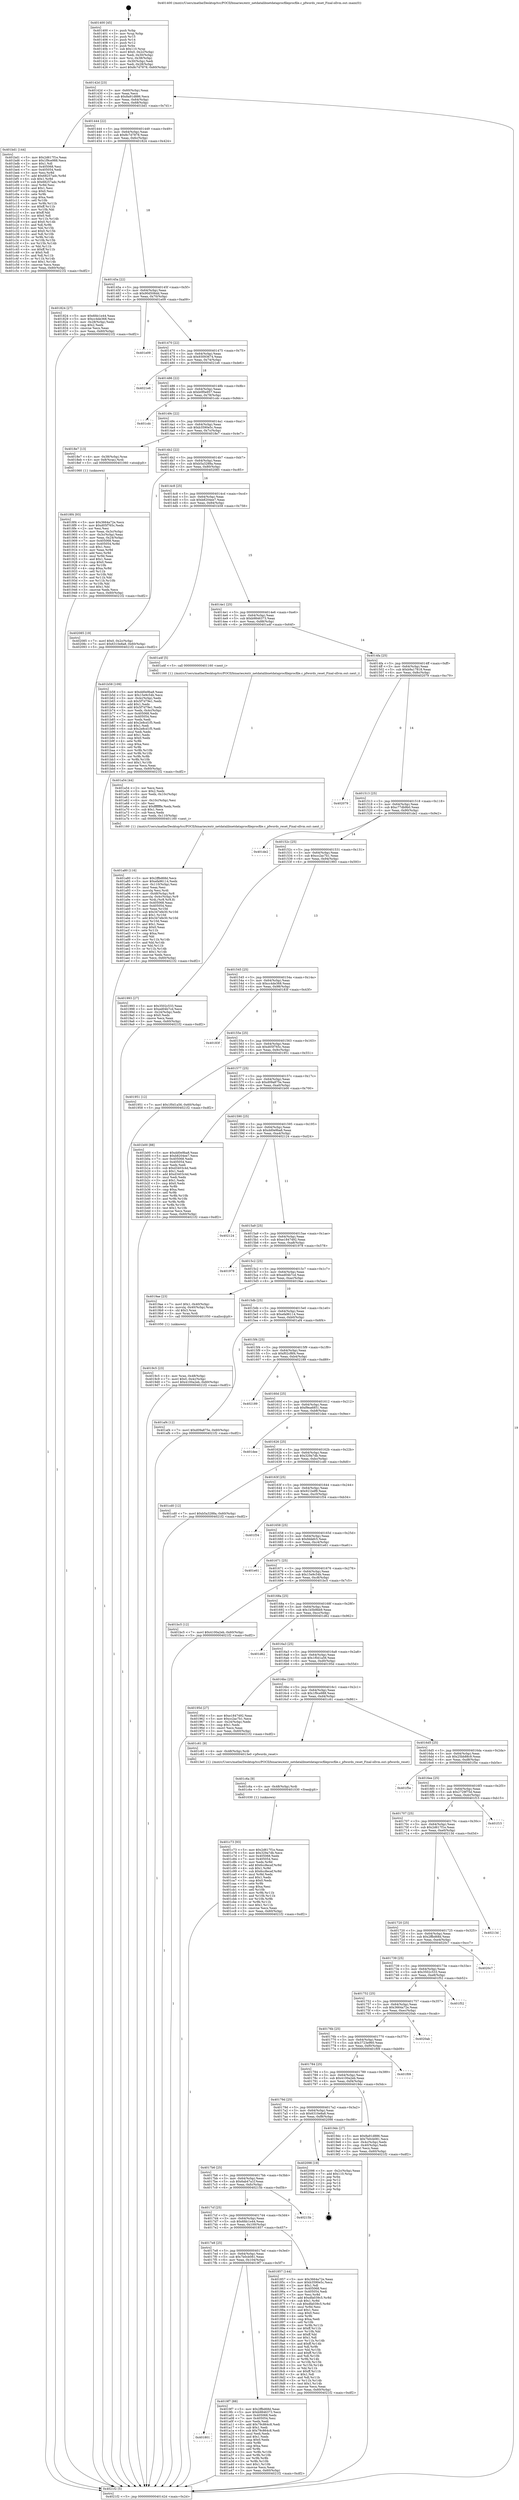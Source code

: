 digraph "0x401400" {
  label = "0x401400 (/mnt/c/Users/mathe/Desktop/tcc/POCII/binaries/extr_netdatalibnetdataprocfileprocfile.c_pfwords_reset_Final-ollvm.out::main(0))"
  labelloc = "t"
  node[shape=record]

  Entry [label="",width=0.3,height=0.3,shape=circle,fillcolor=black,style=filled]
  "0x40142d" [label="{
     0x40142d [23]\l
     | [instrs]\l
     &nbsp;&nbsp;0x40142d \<+3\>: mov -0x60(%rbp),%eax\l
     &nbsp;&nbsp;0x401430 \<+2\>: mov %eax,%ecx\l
     &nbsp;&nbsp;0x401432 \<+6\>: sub $0x8a91d886,%ecx\l
     &nbsp;&nbsp;0x401438 \<+3\>: mov %eax,-0x64(%rbp)\l
     &nbsp;&nbsp;0x40143b \<+3\>: mov %ecx,-0x68(%rbp)\l
     &nbsp;&nbsp;0x40143e \<+6\>: je 0000000000401bd1 \<main+0x7d1\>\l
  }"]
  "0x401bd1" [label="{
     0x401bd1 [144]\l
     | [instrs]\l
     &nbsp;&nbsp;0x401bd1 \<+5\>: mov $0x2d617f1e,%eax\l
     &nbsp;&nbsp;0x401bd6 \<+5\>: mov $0x1f9ce988,%ecx\l
     &nbsp;&nbsp;0x401bdb \<+2\>: mov $0x1,%dl\l
     &nbsp;&nbsp;0x401bdd \<+7\>: mov 0x405068,%esi\l
     &nbsp;&nbsp;0x401be4 \<+7\>: mov 0x405054,%edi\l
     &nbsp;&nbsp;0x401beb \<+3\>: mov %esi,%r8d\l
     &nbsp;&nbsp;0x401bee \<+7\>: add $0x68257adc,%r8d\l
     &nbsp;&nbsp;0x401bf5 \<+4\>: sub $0x1,%r8d\l
     &nbsp;&nbsp;0x401bf9 \<+7\>: sub $0x68257adc,%r8d\l
     &nbsp;&nbsp;0x401c00 \<+4\>: imul %r8d,%esi\l
     &nbsp;&nbsp;0x401c04 \<+3\>: and $0x1,%esi\l
     &nbsp;&nbsp;0x401c07 \<+3\>: cmp $0x0,%esi\l
     &nbsp;&nbsp;0x401c0a \<+4\>: sete %r9b\l
     &nbsp;&nbsp;0x401c0e \<+3\>: cmp $0xa,%edi\l
     &nbsp;&nbsp;0x401c11 \<+4\>: setl %r10b\l
     &nbsp;&nbsp;0x401c15 \<+3\>: mov %r9b,%r11b\l
     &nbsp;&nbsp;0x401c18 \<+4\>: xor $0xff,%r11b\l
     &nbsp;&nbsp;0x401c1c \<+3\>: mov %r10b,%bl\l
     &nbsp;&nbsp;0x401c1f \<+3\>: xor $0xff,%bl\l
     &nbsp;&nbsp;0x401c22 \<+3\>: xor $0x0,%dl\l
     &nbsp;&nbsp;0x401c25 \<+3\>: mov %r11b,%r14b\l
     &nbsp;&nbsp;0x401c28 \<+4\>: and $0x0,%r14b\l
     &nbsp;&nbsp;0x401c2c \<+3\>: and %dl,%r9b\l
     &nbsp;&nbsp;0x401c2f \<+3\>: mov %bl,%r15b\l
     &nbsp;&nbsp;0x401c32 \<+4\>: and $0x0,%r15b\l
     &nbsp;&nbsp;0x401c36 \<+3\>: and %dl,%r10b\l
     &nbsp;&nbsp;0x401c39 \<+3\>: or %r9b,%r14b\l
     &nbsp;&nbsp;0x401c3c \<+3\>: or %r10b,%r15b\l
     &nbsp;&nbsp;0x401c3f \<+3\>: xor %r15b,%r14b\l
     &nbsp;&nbsp;0x401c42 \<+3\>: or %bl,%r11b\l
     &nbsp;&nbsp;0x401c45 \<+4\>: xor $0xff,%r11b\l
     &nbsp;&nbsp;0x401c49 \<+3\>: or $0x0,%dl\l
     &nbsp;&nbsp;0x401c4c \<+3\>: and %dl,%r11b\l
     &nbsp;&nbsp;0x401c4f \<+3\>: or %r11b,%r14b\l
     &nbsp;&nbsp;0x401c52 \<+4\>: test $0x1,%r14b\l
     &nbsp;&nbsp;0x401c56 \<+3\>: cmovne %ecx,%eax\l
     &nbsp;&nbsp;0x401c59 \<+3\>: mov %eax,-0x60(%rbp)\l
     &nbsp;&nbsp;0x401c5c \<+5\>: jmp 00000000004021f2 \<main+0xdf2\>\l
  }"]
  "0x401444" [label="{
     0x401444 [22]\l
     | [instrs]\l
     &nbsp;&nbsp;0x401444 \<+5\>: jmp 0000000000401449 \<main+0x49\>\l
     &nbsp;&nbsp;0x401449 \<+3\>: mov -0x64(%rbp),%eax\l
     &nbsp;&nbsp;0x40144c \<+5\>: sub $0x8c7d7878,%eax\l
     &nbsp;&nbsp;0x401451 \<+3\>: mov %eax,-0x6c(%rbp)\l
     &nbsp;&nbsp;0x401454 \<+6\>: je 0000000000401824 \<main+0x424\>\l
  }"]
  Exit [label="",width=0.3,height=0.3,shape=circle,fillcolor=black,style=filled,peripheries=2]
  "0x401824" [label="{
     0x401824 [27]\l
     | [instrs]\l
     &nbsp;&nbsp;0x401824 \<+5\>: mov $0x6fdc1e44,%eax\l
     &nbsp;&nbsp;0x401829 \<+5\>: mov $0xcc4de368,%ecx\l
     &nbsp;&nbsp;0x40182e \<+3\>: mov -0x28(%rbp),%edx\l
     &nbsp;&nbsp;0x401831 \<+3\>: cmp $0x2,%edx\l
     &nbsp;&nbsp;0x401834 \<+3\>: cmovne %ecx,%eax\l
     &nbsp;&nbsp;0x401837 \<+3\>: mov %eax,-0x60(%rbp)\l
     &nbsp;&nbsp;0x40183a \<+5\>: jmp 00000000004021f2 \<main+0xdf2\>\l
  }"]
  "0x40145a" [label="{
     0x40145a [22]\l
     | [instrs]\l
     &nbsp;&nbsp;0x40145a \<+5\>: jmp 000000000040145f \<main+0x5f\>\l
     &nbsp;&nbsp;0x40145f \<+3\>: mov -0x64(%rbp),%eax\l
     &nbsp;&nbsp;0x401462 \<+5\>: sub $0x90d506dd,%eax\l
     &nbsp;&nbsp;0x401467 \<+3\>: mov %eax,-0x70(%rbp)\l
     &nbsp;&nbsp;0x40146a \<+6\>: je 0000000000401e09 \<main+0xa09\>\l
  }"]
  "0x4021f2" [label="{
     0x4021f2 [5]\l
     | [instrs]\l
     &nbsp;&nbsp;0x4021f2 \<+5\>: jmp 000000000040142d \<main+0x2d\>\l
  }"]
  "0x401400" [label="{
     0x401400 [45]\l
     | [instrs]\l
     &nbsp;&nbsp;0x401400 \<+1\>: push %rbp\l
     &nbsp;&nbsp;0x401401 \<+3\>: mov %rsp,%rbp\l
     &nbsp;&nbsp;0x401404 \<+2\>: push %r15\l
     &nbsp;&nbsp;0x401406 \<+2\>: push %r14\l
     &nbsp;&nbsp;0x401408 \<+2\>: push %r12\l
     &nbsp;&nbsp;0x40140a \<+1\>: push %rbx\l
     &nbsp;&nbsp;0x40140b \<+7\>: sub $0x110,%rsp\l
     &nbsp;&nbsp;0x401412 \<+7\>: movl $0x0,-0x2c(%rbp)\l
     &nbsp;&nbsp;0x401419 \<+3\>: mov %edi,-0x30(%rbp)\l
     &nbsp;&nbsp;0x40141c \<+4\>: mov %rsi,-0x38(%rbp)\l
     &nbsp;&nbsp;0x401420 \<+3\>: mov -0x30(%rbp),%edi\l
     &nbsp;&nbsp;0x401423 \<+3\>: mov %edi,-0x28(%rbp)\l
     &nbsp;&nbsp;0x401426 \<+7\>: movl $0x8c7d7878,-0x60(%rbp)\l
  }"]
  "0x401c73" [label="{
     0x401c73 [93]\l
     | [instrs]\l
     &nbsp;&nbsp;0x401c73 \<+5\>: mov $0x2d617f1e,%eax\l
     &nbsp;&nbsp;0x401c78 \<+5\>: mov $0x329a7db,%ecx\l
     &nbsp;&nbsp;0x401c7d \<+7\>: mov 0x405068,%edx\l
     &nbsp;&nbsp;0x401c84 \<+7\>: mov 0x405054,%esi\l
     &nbsp;&nbsp;0x401c8b \<+3\>: mov %edx,%r8d\l
     &nbsp;&nbsp;0x401c8e \<+7\>: add $0x6cc8ecef,%r8d\l
     &nbsp;&nbsp;0x401c95 \<+4\>: sub $0x1,%r8d\l
     &nbsp;&nbsp;0x401c99 \<+7\>: sub $0x6cc8ecef,%r8d\l
     &nbsp;&nbsp;0x401ca0 \<+4\>: imul %r8d,%edx\l
     &nbsp;&nbsp;0x401ca4 \<+3\>: and $0x1,%edx\l
     &nbsp;&nbsp;0x401ca7 \<+3\>: cmp $0x0,%edx\l
     &nbsp;&nbsp;0x401caa \<+4\>: sete %r9b\l
     &nbsp;&nbsp;0x401cae \<+3\>: cmp $0xa,%esi\l
     &nbsp;&nbsp;0x401cb1 \<+4\>: setl %r10b\l
     &nbsp;&nbsp;0x401cb5 \<+3\>: mov %r9b,%r11b\l
     &nbsp;&nbsp;0x401cb8 \<+3\>: and %r10b,%r11b\l
     &nbsp;&nbsp;0x401cbb \<+3\>: xor %r10b,%r9b\l
     &nbsp;&nbsp;0x401cbe \<+3\>: or %r9b,%r11b\l
     &nbsp;&nbsp;0x401cc1 \<+4\>: test $0x1,%r11b\l
     &nbsp;&nbsp;0x401cc5 \<+3\>: cmovne %ecx,%eax\l
     &nbsp;&nbsp;0x401cc8 \<+3\>: mov %eax,-0x60(%rbp)\l
     &nbsp;&nbsp;0x401ccb \<+5\>: jmp 00000000004021f2 \<main+0xdf2\>\l
  }"]
  "0x401e09" [label="{
     0x401e09\l
  }", style=dashed]
  "0x401470" [label="{
     0x401470 [22]\l
     | [instrs]\l
     &nbsp;&nbsp;0x401470 \<+5\>: jmp 0000000000401475 \<main+0x75\>\l
     &nbsp;&nbsp;0x401475 \<+3\>: mov -0x64(%rbp),%eax\l
     &nbsp;&nbsp;0x401478 \<+5\>: sub $0x93093674,%eax\l
     &nbsp;&nbsp;0x40147d \<+3\>: mov %eax,-0x74(%rbp)\l
     &nbsp;&nbsp;0x401480 \<+6\>: je 00000000004021e6 \<main+0xde6\>\l
  }"]
  "0x401c6a" [label="{
     0x401c6a [9]\l
     | [instrs]\l
     &nbsp;&nbsp;0x401c6a \<+4\>: mov -0x48(%rbp),%rdi\l
     &nbsp;&nbsp;0x401c6e \<+5\>: call 0000000000401030 \<free@plt\>\l
     | [calls]\l
     &nbsp;&nbsp;0x401030 \{1\} (unknown)\l
  }"]
  "0x4021e6" [label="{
     0x4021e6\l
  }", style=dashed]
  "0x401486" [label="{
     0x401486 [22]\l
     | [instrs]\l
     &nbsp;&nbsp;0x401486 \<+5\>: jmp 000000000040148b \<main+0x8b\>\l
     &nbsp;&nbsp;0x40148b \<+3\>: mov -0x64(%rbp),%eax\l
     &nbsp;&nbsp;0x40148e \<+5\>: sub $0xb0f0e957,%eax\l
     &nbsp;&nbsp;0x401493 \<+3\>: mov %eax,-0x78(%rbp)\l
     &nbsp;&nbsp;0x401496 \<+6\>: je 0000000000401cdc \<main+0x8dc\>\l
  }"]
  "0x401a80" [label="{
     0x401a80 [116]\l
     | [instrs]\l
     &nbsp;&nbsp;0x401a80 \<+5\>: mov $0x2ffbd68d,%ecx\l
     &nbsp;&nbsp;0x401a85 \<+5\>: mov $0xefa96114,%edx\l
     &nbsp;&nbsp;0x401a8a \<+6\>: mov -0x110(%rbp),%esi\l
     &nbsp;&nbsp;0x401a90 \<+3\>: imul %eax,%esi\l
     &nbsp;&nbsp;0x401a93 \<+3\>: movslq %esi,%rdi\l
     &nbsp;&nbsp;0x401a96 \<+4\>: mov -0x48(%rbp),%r8\l
     &nbsp;&nbsp;0x401a9a \<+4\>: movslq -0x4c(%rbp),%r9\l
     &nbsp;&nbsp;0x401a9e \<+4\>: mov %rdi,(%r8,%r9,8)\l
     &nbsp;&nbsp;0x401aa2 \<+7\>: mov 0x405068,%eax\l
     &nbsp;&nbsp;0x401aa9 \<+7\>: mov 0x405054,%esi\l
     &nbsp;&nbsp;0x401ab0 \<+3\>: mov %eax,%r10d\l
     &nbsp;&nbsp;0x401ab3 \<+7\>: sub $0x347efe30,%r10d\l
     &nbsp;&nbsp;0x401aba \<+4\>: sub $0x1,%r10d\l
     &nbsp;&nbsp;0x401abe \<+7\>: add $0x347efe30,%r10d\l
     &nbsp;&nbsp;0x401ac5 \<+4\>: imul %r10d,%eax\l
     &nbsp;&nbsp;0x401ac9 \<+3\>: and $0x1,%eax\l
     &nbsp;&nbsp;0x401acc \<+3\>: cmp $0x0,%eax\l
     &nbsp;&nbsp;0x401acf \<+4\>: sete %r11b\l
     &nbsp;&nbsp;0x401ad3 \<+3\>: cmp $0xa,%esi\l
     &nbsp;&nbsp;0x401ad6 \<+3\>: setl %bl\l
     &nbsp;&nbsp;0x401ad9 \<+3\>: mov %r11b,%r14b\l
     &nbsp;&nbsp;0x401adc \<+3\>: and %bl,%r14b\l
     &nbsp;&nbsp;0x401adf \<+3\>: xor %bl,%r11b\l
     &nbsp;&nbsp;0x401ae2 \<+3\>: or %r11b,%r14b\l
     &nbsp;&nbsp;0x401ae5 \<+4\>: test $0x1,%r14b\l
     &nbsp;&nbsp;0x401ae9 \<+3\>: cmovne %edx,%ecx\l
     &nbsp;&nbsp;0x401aec \<+3\>: mov %ecx,-0x60(%rbp)\l
     &nbsp;&nbsp;0x401aef \<+5\>: jmp 00000000004021f2 \<main+0xdf2\>\l
  }"]
  "0x401cdc" [label="{
     0x401cdc\l
  }", style=dashed]
  "0x40149c" [label="{
     0x40149c [22]\l
     | [instrs]\l
     &nbsp;&nbsp;0x40149c \<+5\>: jmp 00000000004014a1 \<main+0xa1\>\l
     &nbsp;&nbsp;0x4014a1 \<+3\>: mov -0x64(%rbp),%eax\l
     &nbsp;&nbsp;0x4014a4 \<+5\>: sub $0xb3590e5c,%eax\l
     &nbsp;&nbsp;0x4014a9 \<+3\>: mov %eax,-0x7c(%rbp)\l
     &nbsp;&nbsp;0x4014ac \<+6\>: je 00000000004018e7 \<main+0x4e7\>\l
  }"]
  "0x401a54" [label="{
     0x401a54 [44]\l
     | [instrs]\l
     &nbsp;&nbsp;0x401a54 \<+2\>: xor %ecx,%ecx\l
     &nbsp;&nbsp;0x401a56 \<+5\>: mov $0x2,%edx\l
     &nbsp;&nbsp;0x401a5b \<+6\>: mov %edx,-0x10c(%rbp)\l
     &nbsp;&nbsp;0x401a61 \<+1\>: cltd\l
     &nbsp;&nbsp;0x401a62 \<+6\>: mov -0x10c(%rbp),%esi\l
     &nbsp;&nbsp;0x401a68 \<+2\>: idiv %esi\l
     &nbsp;&nbsp;0x401a6a \<+6\>: imul $0xfffffffe,%edx,%edx\l
     &nbsp;&nbsp;0x401a70 \<+3\>: sub $0x1,%ecx\l
     &nbsp;&nbsp;0x401a73 \<+2\>: sub %ecx,%edx\l
     &nbsp;&nbsp;0x401a75 \<+6\>: mov %edx,-0x110(%rbp)\l
     &nbsp;&nbsp;0x401a7b \<+5\>: call 0000000000401160 \<next_i\>\l
     | [calls]\l
     &nbsp;&nbsp;0x401160 \{1\} (/mnt/c/Users/mathe/Desktop/tcc/POCII/binaries/extr_netdatalibnetdataprocfileprocfile.c_pfwords_reset_Final-ollvm.out::next_i)\l
  }"]
  "0x4018e7" [label="{
     0x4018e7 [13]\l
     | [instrs]\l
     &nbsp;&nbsp;0x4018e7 \<+4\>: mov -0x38(%rbp),%rax\l
     &nbsp;&nbsp;0x4018eb \<+4\>: mov 0x8(%rax),%rdi\l
     &nbsp;&nbsp;0x4018ef \<+5\>: call 0000000000401060 \<atoi@plt\>\l
     | [calls]\l
     &nbsp;&nbsp;0x401060 \{1\} (unknown)\l
  }"]
  "0x4014b2" [label="{
     0x4014b2 [22]\l
     | [instrs]\l
     &nbsp;&nbsp;0x4014b2 \<+5\>: jmp 00000000004014b7 \<main+0xb7\>\l
     &nbsp;&nbsp;0x4014b7 \<+3\>: mov -0x64(%rbp),%eax\l
     &nbsp;&nbsp;0x4014ba \<+5\>: sub $0xb5a3288a,%eax\l
     &nbsp;&nbsp;0x4014bf \<+3\>: mov %eax,-0x80(%rbp)\l
     &nbsp;&nbsp;0x4014c2 \<+6\>: je 0000000000402085 \<main+0xc85\>\l
  }"]
  "0x401801" [label="{
     0x401801\l
  }", style=dashed]
  "0x402085" [label="{
     0x402085 [19]\l
     | [instrs]\l
     &nbsp;&nbsp;0x402085 \<+7\>: movl $0x0,-0x2c(%rbp)\l
     &nbsp;&nbsp;0x40208c \<+7\>: movl $0x6310e8a8,-0x60(%rbp)\l
     &nbsp;&nbsp;0x402093 \<+5\>: jmp 00000000004021f2 \<main+0xdf2\>\l
  }"]
  "0x4014c8" [label="{
     0x4014c8 [25]\l
     | [instrs]\l
     &nbsp;&nbsp;0x4014c8 \<+5\>: jmp 00000000004014cd \<main+0xcd\>\l
     &nbsp;&nbsp;0x4014cd \<+3\>: mov -0x64(%rbp),%eax\l
     &nbsp;&nbsp;0x4014d0 \<+5\>: sub $0xb8204ee7,%eax\l
     &nbsp;&nbsp;0x4014d5 \<+6\>: mov %eax,-0x84(%rbp)\l
     &nbsp;&nbsp;0x4014db \<+6\>: je 0000000000401b58 \<main+0x758\>\l
  }"]
  "0x4019f7" [label="{
     0x4019f7 [88]\l
     | [instrs]\l
     &nbsp;&nbsp;0x4019f7 \<+5\>: mov $0x2ffbd68d,%eax\l
     &nbsp;&nbsp;0x4019fc \<+5\>: mov $0xb9846373,%ecx\l
     &nbsp;&nbsp;0x401a01 \<+7\>: mov 0x405068,%edx\l
     &nbsp;&nbsp;0x401a08 \<+7\>: mov 0x405054,%esi\l
     &nbsp;&nbsp;0x401a0f \<+2\>: mov %edx,%edi\l
     &nbsp;&nbsp;0x401a11 \<+6\>: add $0x79c864c8,%edi\l
     &nbsp;&nbsp;0x401a17 \<+3\>: sub $0x1,%edi\l
     &nbsp;&nbsp;0x401a1a \<+6\>: sub $0x79c864c8,%edi\l
     &nbsp;&nbsp;0x401a20 \<+3\>: imul %edi,%edx\l
     &nbsp;&nbsp;0x401a23 \<+3\>: and $0x1,%edx\l
     &nbsp;&nbsp;0x401a26 \<+3\>: cmp $0x0,%edx\l
     &nbsp;&nbsp;0x401a29 \<+4\>: sete %r8b\l
     &nbsp;&nbsp;0x401a2d \<+3\>: cmp $0xa,%esi\l
     &nbsp;&nbsp;0x401a30 \<+4\>: setl %r9b\l
     &nbsp;&nbsp;0x401a34 \<+3\>: mov %r8b,%r10b\l
     &nbsp;&nbsp;0x401a37 \<+3\>: and %r9b,%r10b\l
     &nbsp;&nbsp;0x401a3a \<+3\>: xor %r9b,%r8b\l
     &nbsp;&nbsp;0x401a3d \<+3\>: or %r8b,%r10b\l
     &nbsp;&nbsp;0x401a40 \<+4\>: test $0x1,%r10b\l
     &nbsp;&nbsp;0x401a44 \<+3\>: cmovne %ecx,%eax\l
     &nbsp;&nbsp;0x401a47 \<+3\>: mov %eax,-0x60(%rbp)\l
     &nbsp;&nbsp;0x401a4a \<+5\>: jmp 00000000004021f2 \<main+0xdf2\>\l
  }"]
  "0x401b58" [label="{
     0x401b58 [109]\l
     | [instrs]\l
     &nbsp;&nbsp;0x401b58 \<+5\>: mov $0xdd0e9ba8,%eax\l
     &nbsp;&nbsp;0x401b5d \<+5\>: mov $0x15e9c54b,%ecx\l
     &nbsp;&nbsp;0x401b62 \<+3\>: mov -0x4c(%rbp),%edx\l
     &nbsp;&nbsp;0x401b65 \<+6\>: sub $0x5f7d79e1,%edx\l
     &nbsp;&nbsp;0x401b6b \<+3\>: add $0x1,%edx\l
     &nbsp;&nbsp;0x401b6e \<+6\>: add $0x5f7d79e1,%edx\l
     &nbsp;&nbsp;0x401b74 \<+3\>: mov %edx,-0x4c(%rbp)\l
     &nbsp;&nbsp;0x401b77 \<+7\>: mov 0x405068,%edx\l
     &nbsp;&nbsp;0x401b7e \<+7\>: mov 0x405054,%esi\l
     &nbsp;&nbsp;0x401b85 \<+2\>: mov %edx,%edi\l
     &nbsp;&nbsp;0x401b87 \<+6\>: add $0x2e8cd1f5,%edi\l
     &nbsp;&nbsp;0x401b8d \<+3\>: sub $0x1,%edi\l
     &nbsp;&nbsp;0x401b90 \<+6\>: sub $0x2e8cd1f5,%edi\l
     &nbsp;&nbsp;0x401b96 \<+3\>: imul %edi,%edx\l
     &nbsp;&nbsp;0x401b99 \<+3\>: and $0x1,%edx\l
     &nbsp;&nbsp;0x401b9c \<+3\>: cmp $0x0,%edx\l
     &nbsp;&nbsp;0x401b9f \<+4\>: sete %r8b\l
     &nbsp;&nbsp;0x401ba3 \<+3\>: cmp $0xa,%esi\l
     &nbsp;&nbsp;0x401ba6 \<+4\>: setl %r9b\l
     &nbsp;&nbsp;0x401baa \<+3\>: mov %r8b,%r10b\l
     &nbsp;&nbsp;0x401bad \<+3\>: and %r9b,%r10b\l
     &nbsp;&nbsp;0x401bb0 \<+3\>: xor %r9b,%r8b\l
     &nbsp;&nbsp;0x401bb3 \<+3\>: or %r8b,%r10b\l
     &nbsp;&nbsp;0x401bb6 \<+4\>: test $0x1,%r10b\l
     &nbsp;&nbsp;0x401bba \<+3\>: cmovne %ecx,%eax\l
     &nbsp;&nbsp;0x401bbd \<+3\>: mov %eax,-0x60(%rbp)\l
     &nbsp;&nbsp;0x401bc0 \<+5\>: jmp 00000000004021f2 \<main+0xdf2\>\l
  }"]
  "0x4014e1" [label="{
     0x4014e1 [25]\l
     | [instrs]\l
     &nbsp;&nbsp;0x4014e1 \<+5\>: jmp 00000000004014e6 \<main+0xe6\>\l
     &nbsp;&nbsp;0x4014e6 \<+3\>: mov -0x64(%rbp),%eax\l
     &nbsp;&nbsp;0x4014e9 \<+5\>: sub $0xb9846373,%eax\l
     &nbsp;&nbsp;0x4014ee \<+6\>: mov %eax,-0x88(%rbp)\l
     &nbsp;&nbsp;0x4014f4 \<+6\>: je 0000000000401a4f \<main+0x64f\>\l
  }"]
  "0x4019c5" [label="{
     0x4019c5 [23]\l
     | [instrs]\l
     &nbsp;&nbsp;0x4019c5 \<+4\>: mov %rax,-0x48(%rbp)\l
     &nbsp;&nbsp;0x4019c9 \<+7\>: movl $0x0,-0x4c(%rbp)\l
     &nbsp;&nbsp;0x4019d0 \<+7\>: movl $0x4100a2eb,-0x60(%rbp)\l
     &nbsp;&nbsp;0x4019d7 \<+5\>: jmp 00000000004021f2 \<main+0xdf2\>\l
  }"]
  "0x401a4f" [label="{
     0x401a4f [5]\l
     | [instrs]\l
     &nbsp;&nbsp;0x401a4f \<+5\>: call 0000000000401160 \<next_i\>\l
     | [calls]\l
     &nbsp;&nbsp;0x401160 \{1\} (/mnt/c/Users/mathe/Desktop/tcc/POCII/binaries/extr_netdatalibnetdataprocfileprocfile.c_pfwords_reset_Final-ollvm.out::next_i)\l
  }"]
  "0x4014fa" [label="{
     0x4014fa [25]\l
     | [instrs]\l
     &nbsp;&nbsp;0x4014fa \<+5\>: jmp 00000000004014ff \<main+0xff\>\l
     &nbsp;&nbsp;0x4014ff \<+3\>: mov -0x64(%rbp),%eax\l
     &nbsp;&nbsp;0x401502 \<+5\>: sub $0xb9a17818,%eax\l
     &nbsp;&nbsp;0x401507 \<+6\>: mov %eax,-0x8c(%rbp)\l
     &nbsp;&nbsp;0x40150d \<+6\>: je 0000000000402079 \<main+0xc79\>\l
  }"]
  "0x4018f4" [label="{
     0x4018f4 [93]\l
     | [instrs]\l
     &nbsp;&nbsp;0x4018f4 \<+5\>: mov $0x3664a72e,%ecx\l
     &nbsp;&nbsp;0x4018f9 \<+5\>: mov $0xd05f765c,%edx\l
     &nbsp;&nbsp;0x4018fe \<+2\>: xor %esi,%esi\l
     &nbsp;&nbsp;0x401900 \<+3\>: mov %eax,-0x3c(%rbp)\l
     &nbsp;&nbsp;0x401903 \<+3\>: mov -0x3c(%rbp),%eax\l
     &nbsp;&nbsp;0x401906 \<+3\>: mov %eax,-0x24(%rbp)\l
     &nbsp;&nbsp;0x401909 \<+7\>: mov 0x405068,%eax\l
     &nbsp;&nbsp;0x401910 \<+8\>: mov 0x405054,%r8d\l
     &nbsp;&nbsp;0x401918 \<+3\>: sub $0x1,%esi\l
     &nbsp;&nbsp;0x40191b \<+3\>: mov %eax,%r9d\l
     &nbsp;&nbsp;0x40191e \<+3\>: add %esi,%r9d\l
     &nbsp;&nbsp;0x401921 \<+4\>: imul %r9d,%eax\l
     &nbsp;&nbsp;0x401925 \<+3\>: and $0x1,%eax\l
     &nbsp;&nbsp;0x401928 \<+3\>: cmp $0x0,%eax\l
     &nbsp;&nbsp;0x40192b \<+4\>: sete %r10b\l
     &nbsp;&nbsp;0x40192f \<+4\>: cmp $0xa,%r8d\l
     &nbsp;&nbsp;0x401933 \<+4\>: setl %r11b\l
     &nbsp;&nbsp;0x401937 \<+3\>: mov %r10b,%bl\l
     &nbsp;&nbsp;0x40193a \<+3\>: and %r11b,%bl\l
     &nbsp;&nbsp;0x40193d \<+3\>: xor %r11b,%r10b\l
     &nbsp;&nbsp;0x401940 \<+3\>: or %r10b,%bl\l
     &nbsp;&nbsp;0x401943 \<+3\>: test $0x1,%bl\l
     &nbsp;&nbsp;0x401946 \<+3\>: cmovne %edx,%ecx\l
     &nbsp;&nbsp;0x401949 \<+3\>: mov %ecx,-0x60(%rbp)\l
     &nbsp;&nbsp;0x40194c \<+5\>: jmp 00000000004021f2 \<main+0xdf2\>\l
  }"]
  "0x402079" [label="{
     0x402079\l
  }", style=dashed]
  "0x401513" [label="{
     0x401513 [25]\l
     | [instrs]\l
     &nbsp;&nbsp;0x401513 \<+5\>: jmp 0000000000401518 \<main+0x118\>\l
     &nbsp;&nbsp;0x401518 \<+3\>: mov -0x64(%rbp),%eax\l
     &nbsp;&nbsp;0x40151b \<+5\>: sub $0xc77db9b0,%eax\l
     &nbsp;&nbsp;0x401520 \<+6\>: mov %eax,-0x90(%rbp)\l
     &nbsp;&nbsp;0x401526 \<+6\>: je 0000000000401de2 \<main+0x9e2\>\l
  }"]
  "0x4017e8" [label="{
     0x4017e8 [25]\l
     | [instrs]\l
     &nbsp;&nbsp;0x4017e8 \<+5\>: jmp 00000000004017ed \<main+0x3ed\>\l
     &nbsp;&nbsp;0x4017ed \<+3\>: mov -0x64(%rbp),%eax\l
     &nbsp;&nbsp;0x4017f0 \<+5\>: sub $0x7b0cb081,%eax\l
     &nbsp;&nbsp;0x4017f5 \<+6\>: mov %eax,-0x104(%rbp)\l
     &nbsp;&nbsp;0x4017fb \<+6\>: je 00000000004019f7 \<main+0x5f7\>\l
  }"]
  "0x401de2" [label="{
     0x401de2\l
  }", style=dashed]
  "0x40152c" [label="{
     0x40152c [25]\l
     | [instrs]\l
     &nbsp;&nbsp;0x40152c \<+5\>: jmp 0000000000401531 \<main+0x131\>\l
     &nbsp;&nbsp;0x401531 \<+3\>: mov -0x64(%rbp),%eax\l
     &nbsp;&nbsp;0x401534 \<+5\>: sub $0xcc2ac7b1,%eax\l
     &nbsp;&nbsp;0x401539 \<+6\>: mov %eax,-0x94(%rbp)\l
     &nbsp;&nbsp;0x40153f \<+6\>: je 0000000000401993 \<main+0x593\>\l
  }"]
  "0x401857" [label="{
     0x401857 [144]\l
     | [instrs]\l
     &nbsp;&nbsp;0x401857 \<+5\>: mov $0x3664a72e,%eax\l
     &nbsp;&nbsp;0x40185c \<+5\>: mov $0xb3590e5c,%ecx\l
     &nbsp;&nbsp;0x401861 \<+2\>: mov $0x1,%dl\l
     &nbsp;&nbsp;0x401863 \<+7\>: mov 0x405068,%esi\l
     &nbsp;&nbsp;0x40186a \<+7\>: mov 0x405054,%edi\l
     &nbsp;&nbsp;0x401871 \<+3\>: mov %esi,%r8d\l
     &nbsp;&nbsp;0x401874 \<+7\>: add $0xdfa039c5,%r8d\l
     &nbsp;&nbsp;0x40187b \<+4\>: sub $0x1,%r8d\l
     &nbsp;&nbsp;0x40187f \<+7\>: sub $0xdfa039c5,%r8d\l
     &nbsp;&nbsp;0x401886 \<+4\>: imul %r8d,%esi\l
     &nbsp;&nbsp;0x40188a \<+3\>: and $0x1,%esi\l
     &nbsp;&nbsp;0x40188d \<+3\>: cmp $0x0,%esi\l
     &nbsp;&nbsp;0x401890 \<+4\>: sete %r9b\l
     &nbsp;&nbsp;0x401894 \<+3\>: cmp $0xa,%edi\l
     &nbsp;&nbsp;0x401897 \<+4\>: setl %r10b\l
     &nbsp;&nbsp;0x40189b \<+3\>: mov %r9b,%r11b\l
     &nbsp;&nbsp;0x40189e \<+4\>: xor $0xff,%r11b\l
     &nbsp;&nbsp;0x4018a2 \<+3\>: mov %r10b,%bl\l
     &nbsp;&nbsp;0x4018a5 \<+3\>: xor $0xff,%bl\l
     &nbsp;&nbsp;0x4018a8 \<+3\>: xor $0x1,%dl\l
     &nbsp;&nbsp;0x4018ab \<+3\>: mov %r11b,%r14b\l
     &nbsp;&nbsp;0x4018ae \<+4\>: and $0xff,%r14b\l
     &nbsp;&nbsp;0x4018b2 \<+3\>: and %dl,%r9b\l
     &nbsp;&nbsp;0x4018b5 \<+3\>: mov %bl,%r15b\l
     &nbsp;&nbsp;0x4018b8 \<+4\>: and $0xff,%r15b\l
     &nbsp;&nbsp;0x4018bc \<+3\>: and %dl,%r10b\l
     &nbsp;&nbsp;0x4018bf \<+3\>: or %r9b,%r14b\l
     &nbsp;&nbsp;0x4018c2 \<+3\>: or %r10b,%r15b\l
     &nbsp;&nbsp;0x4018c5 \<+3\>: xor %r15b,%r14b\l
     &nbsp;&nbsp;0x4018c8 \<+3\>: or %bl,%r11b\l
     &nbsp;&nbsp;0x4018cb \<+4\>: xor $0xff,%r11b\l
     &nbsp;&nbsp;0x4018cf \<+3\>: or $0x1,%dl\l
     &nbsp;&nbsp;0x4018d2 \<+3\>: and %dl,%r11b\l
     &nbsp;&nbsp;0x4018d5 \<+3\>: or %r11b,%r14b\l
     &nbsp;&nbsp;0x4018d8 \<+4\>: test $0x1,%r14b\l
     &nbsp;&nbsp;0x4018dc \<+3\>: cmovne %ecx,%eax\l
     &nbsp;&nbsp;0x4018df \<+3\>: mov %eax,-0x60(%rbp)\l
     &nbsp;&nbsp;0x4018e2 \<+5\>: jmp 00000000004021f2 \<main+0xdf2\>\l
  }"]
  "0x401993" [label="{
     0x401993 [27]\l
     | [instrs]\l
     &nbsp;&nbsp;0x401993 \<+5\>: mov $0x3502c533,%eax\l
     &nbsp;&nbsp;0x401998 \<+5\>: mov $0xed04b7cd,%ecx\l
     &nbsp;&nbsp;0x40199d \<+3\>: mov -0x24(%rbp),%edx\l
     &nbsp;&nbsp;0x4019a0 \<+3\>: cmp $0x0,%edx\l
     &nbsp;&nbsp;0x4019a3 \<+3\>: cmove %ecx,%eax\l
     &nbsp;&nbsp;0x4019a6 \<+3\>: mov %eax,-0x60(%rbp)\l
     &nbsp;&nbsp;0x4019a9 \<+5\>: jmp 00000000004021f2 \<main+0xdf2\>\l
  }"]
  "0x401545" [label="{
     0x401545 [25]\l
     | [instrs]\l
     &nbsp;&nbsp;0x401545 \<+5\>: jmp 000000000040154a \<main+0x14a\>\l
     &nbsp;&nbsp;0x40154a \<+3\>: mov -0x64(%rbp),%eax\l
     &nbsp;&nbsp;0x40154d \<+5\>: sub $0xcc4de368,%eax\l
     &nbsp;&nbsp;0x401552 \<+6\>: mov %eax,-0x98(%rbp)\l
     &nbsp;&nbsp;0x401558 \<+6\>: je 000000000040183f \<main+0x43f\>\l
  }"]
  "0x4017cf" [label="{
     0x4017cf [25]\l
     | [instrs]\l
     &nbsp;&nbsp;0x4017cf \<+5\>: jmp 00000000004017d4 \<main+0x3d4\>\l
     &nbsp;&nbsp;0x4017d4 \<+3\>: mov -0x64(%rbp),%eax\l
     &nbsp;&nbsp;0x4017d7 \<+5\>: sub $0x6fdc1e44,%eax\l
     &nbsp;&nbsp;0x4017dc \<+6\>: mov %eax,-0x100(%rbp)\l
     &nbsp;&nbsp;0x4017e2 \<+6\>: je 0000000000401857 \<main+0x457\>\l
  }"]
  "0x40183f" [label="{
     0x40183f\l
  }", style=dashed]
  "0x40155e" [label="{
     0x40155e [25]\l
     | [instrs]\l
     &nbsp;&nbsp;0x40155e \<+5\>: jmp 0000000000401563 \<main+0x163\>\l
     &nbsp;&nbsp;0x401563 \<+3\>: mov -0x64(%rbp),%eax\l
     &nbsp;&nbsp;0x401566 \<+5\>: sub $0xd05f765c,%eax\l
     &nbsp;&nbsp;0x40156b \<+6\>: mov %eax,-0x9c(%rbp)\l
     &nbsp;&nbsp;0x401571 \<+6\>: je 0000000000401951 \<main+0x551\>\l
  }"]
  "0x40215b" [label="{
     0x40215b\l
  }", style=dashed]
  "0x401951" [label="{
     0x401951 [12]\l
     | [instrs]\l
     &nbsp;&nbsp;0x401951 \<+7\>: movl $0x1f0d1a56,-0x60(%rbp)\l
     &nbsp;&nbsp;0x401958 \<+5\>: jmp 00000000004021f2 \<main+0xdf2\>\l
  }"]
  "0x401577" [label="{
     0x401577 [25]\l
     | [instrs]\l
     &nbsp;&nbsp;0x401577 \<+5\>: jmp 000000000040157c \<main+0x17c\>\l
     &nbsp;&nbsp;0x40157c \<+3\>: mov -0x64(%rbp),%eax\l
     &nbsp;&nbsp;0x40157f \<+5\>: sub $0xd09a875e,%eax\l
     &nbsp;&nbsp;0x401584 \<+6\>: mov %eax,-0xa0(%rbp)\l
     &nbsp;&nbsp;0x40158a \<+6\>: je 0000000000401b00 \<main+0x700\>\l
  }"]
  "0x4017b6" [label="{
     0x4017b6 [25]\l
     | [instrs]\l
     &nbsp;&nbsp;0x4017b6 \<+5\>: jmp 00000000004017bb \<main+0x3bb\>\l
     &nbsp;&nbsp;0x4017bb \<+3\>: mov -0x64(%rbp),%eax\l
     &nbsp;&nbsp;0x4017be \<+5\>: sub $0x6ab47a1f,%eax\l
     &nbsp;&nbsp;0x4017c3 \<+6\>: mov %eax,-0xfc(%rbp)\l
     &nbsp;&nbsp;0x4017c9 \<+6\>: je 000000000040215b \<main+0xd5b\>\l
  }"]
  "0x401b00" [label="{
     0x401b00 [88]\l
     | [instrs]\l
     &nbsp;&nbsp;0x401b00 \<+5\>: mov $0xdd0e9ba8,%eax\l
     &nbsp;&nbsp;0x401b05 \<+5\>: mov $0xb8204ee7,%ecx\l
     &nbsp;&nbsp;0x401b0a \<+7\>: mov 0x405068,%edx\l
     &nbsp;&nbsp;0x401b11 \<+7\>: mov 0x405054,%esi\l
     &nbsp;&nbsp;0x401b18 \<+2\>: mov %edx,%edi\l
     &nbsp;&nbsp;0x401b1a \<+6\>: sub $0xd3403c4d,%edi\l
     &nbsp;&nbsp;0x401b20 \<+3\>: sub $0x1,%edi\l
     &nbsp;&nbsp;0x401b23 \<+6\>: add $0xd3403c4d,%edi\l
     &nbsp;&nbsp;0x401b29 \<+3\>: imul %edi,%edx\l
     &nbsp;&nbsp;0x401b2c \<+3\>: and $0x1,%edx\l
     &nbsp;&nbsp;0x401b2f \<+3\>: cmp $0x0,%edx\l
     &nbsp;&nbsp;0x401b32 \<+4\>: sete %r8b\l
     &nbsp;&nbsp;0x401b36 \<+3\>: cmp $0xa,%esi\l
     &nbsp;&nbsp;0x401b39 \<+4\>: setl %r9b\l
     &nbsp;&nbsp;0x401b3d \<+3\>: mov %r8b,%r10b\l
     &nbsp;&nbsp;0x401b40 \<+3\>: and %r9b,%r10b\l
     &nbsp;&nbsp;0x401b43 \<+3\>: xor %r9b,%r8b\l
     &nbsp;&nbsp;0x401b46 \<+3\>: or %r8b,%r10b\l
     &nbsp;&nbsp;0x401b49 \<+4\>: test $0x1,%r10b\l
     &nbsp;&nbsp;0x401b4d \<+3\>: cmovne %ecx,%eax\l
     &nbsp;&nbsp;0x401b50 \<+3\>: mov %eax,-0x60(%rbp)\l
     &nbsp;&nbsp;0x401b53 \<+5\>: jmp 00000000004021f2 \<main+0xdf2\>\l
  }"]
  "0x401590" [label="{
     0x401590 [25]\l
     | [instrs]\l
     &nbsp;&nbsp;0x401590 \<+5\>: jmp 0000000000401595 \<main+0x195\>\l
     &nbsp;&nbsp;0x401595 \<+3\>: mov -0x64(%rbp),%eax\l
     &nbsp;&nbsp;0x401598 \<+5\>: sub $0xdd0e9ba8,%eax\l
     &nbsp;&nbsp;0x40159d \<+6\>: mov %eax,-0xa4(%rbp)\l
     &nbsp;&nbsp;0x4015a3 \<+6\>: je 0000000000402124 \<main+0xd24\>\l
  }"]
  "0x402098" [label="{
     0x402098 [19]\l
     | [instrs]\l
     &nbsp;&nbsp;0x402098 \<+3\>: mov -0x2c(%rbp),%eax\l
     &nbsp;&nbsp;0x40209b \<+7\>: add $0x110,%rsp\l
     &nbsp;&nbsp;0x4020a2 \<+1\>: pop %rbx\l
     &nbsp;&nbsp;0x4020a3 \<+2\>: pop %r12\l
     &nbsp;&nbsp;0x4020a5 \<+2\>: pop %r14\l
     &nbsp;&nbsp;0x4020a7 \<+2\>: pop %r15\l
     &nbsp;&nbsp;0x4020a9 \<+1\>: pop %rbp\l
     &nbsp;&nbsp;0x4020aa \<+1\>: ret\l
  }"]
  "0x402124" [label="{
     0x402124\l
  }", style=dashed]
  "0x4015a9" [label="{
     0x4015a9 [25]\l
     | [instrs]\l
     &nbsp;&nbsp;0x4015a9 \<+5\>: jmp 00000000004015ae \<main+0x1ae\>\l
     &nbsp;&nbsp;0x4015ae \<+3\>: mov -0x64(%rbp),%eax\l
     &nbsp;&nbsp;0x4015b1 \<+5\>: sub $0xe1847492,%eax\l
     &nbsp;&nbsp;0x4015b6 \<+6\>: mov %eax,-0xa8(%rbp)\l
     &nbsp;&nbsp;0x4015bc \<+6\>: je 0000000000401978 \<main+0x578\>\l
  }"]
  "0x40179d" [label="{
     0x40179d [25]\l
     | [instrs]\l
     &nbsp;&nbsp;0x40179d \<+5\>: jmp 00000000004017a2 \<main+0x3a2\>\l
     &nbsp;&nbsp;0x4017a2 \<+3\>: mov -0x64(%rbp),%eax\l
     &nbsp;&nbsp;0x4017a5 \<+5\>: sub $0x6310e8a8,%eax\l
     &nbsp;&nbsp;0x4017aa \<+6\>: mov %eax,-0xf8(%rbp)\l
     &nbsp;&nbsp;0x4017b0 \<+6\>: je 0000000000402098 \<main+0xc98\>\l
  }"]
  "0x401978" [label="{
     0x401978\l
  }", style=dashed]
  "0x4015c2" [label="{
     0x4015c2 [25]\l
     | [instrs]\l
     &nbsp;&nbsp;0x4015c2 \<+5\>: jmp 00000000004015c7 \<main+0x1c7\>\l
     &nbsp;&nbsp;0x4015c7 \<+3\>: mov -0x64(%rbp),%eax\l
     &nbsp;&nbsp;0x4015ca \<+5\>: sub $0xed04b7cd,%eax\l
     &nbsp;&nbsp;0x4015cf \<+6\>: mov %eax,-0xac(%rbp)\l
     &nbsp;&nbsp;0x4015d5 \<+6\>: je 00000000004019ae \<main+0x5ae\>\l
  }"]
  "0x4019dc" [label="{
     0x4019dc [27]\l
     | [instrs]\l
     &nbsp;&nbsp;0x4019dc \<+5\>: mov $0x8a91d886,%eax\l
     &nbsp;&nbsp;0x4019e1 \<+5\>: mov $0x7b0cb081,%ecx\l
     &nbsp;&nbsp;0x4019e6 \<+3\>: mov -0x4c(%rbp),%edx\l
     &nbsp;&nbsp;0x4019e9 \<+3\>: cmp -0x40(%rbp),%edx\l
     &nbsp;&nbsp;0x4019ec \<+3\>: cmovl %ecx,%eax\l
     &nbsp;&nbsp;0x4019ef \<+3\>: mov %eax,-0x60(%rbp)\l
     &nbsp;&nbsp;0x4019f2 \<+5\>: jmp 00000000004021f2 \<main+0xdf2\>\l
  }"]
  "0x4019ae" [label="{
     0x4019ae [23]\l
     | [instrs]\l
     &nbsp;&nbsp;0x4019ae \<+7\>: movl $0x1,-0x40(%rbp)\l
     &nbsp;&nbsp;0x4019b5 \<+4\>: movslq -0x40(%rbp),%rax\l
     &nbsp;&nbsp;0x4019b9 \<+4\>: shl $0x3,%rax\l
     &nbsp;&nbsp;0x4019bd \<+3\>: mov %rax,%rdi\l
     &nbsp;&nbsp;0x4019c0 \<+5\>: call 0000000000401050 \<malloc@plt\>\l
     | [calls]\l
     &nbsp;&nbsp;0x401050 \{1\} (unknown)\l
  }"]
  "0x4015db" [label="{
     0x4015db [25]\l
     | [instrs]\l
     &nbsp;&nbsp;0x4015db \<+5\>: jmp 00000000004015e0 \<main+0x1e0\>\l
     &nbsp;&nbsp;0x4015e0 \<+3\>: mov -0x64(%rbp),%eax\l
     &nbsp;&nbsp;0x4015e3 \<+5\>: sub $0xefa96114,%eax\l
     &nbsp;&nbsp;0x4015e8 \<+6\>: mov %eax,-0xb0(%rbp)\l
     &nbsp;&nbsp;0x4015ee \<+6\>: je 0000000000401af4 \<main+0x6f4\>\l
  }"]
  "0x401784" [label="{
     0x401784 [25]\l
     | [instrs]\l
     &nbsp;&nbsp;0x401784 \<+5\>: jmp 0000000000401789 \<main+0x389\>\l
     &nbsp;&nbsp;0x401789 \<+3\>: mov -0x64(%rbp),%eax\l
     &nbsp;&nbsp;0x40178c \<+5\>: sub $0x4100a2eb,%eax\l
     &nbsp;&nbsp;0x401791 \<+6\>: mov %eax,-0xf4(%rbp)\l
     &nbsp;&nbsp;0x401797 \<+6\>: je 00000000004019dc \<main+0x5dc\>\l
  }"]
  "0x401af4" [label="{
     0x401af4 [12]\l
     | [instrs]\l
     &nbsp;&nbsp;0x401af4 \<+7\>: movl $0xd09a875e,-0x60(%rbp)\l
     &nbsp;&nbsp;0x401afb \<+5\>: jmp 00000000004021f2 \<main+0xdf2\>\l
  }"]
  "0x4015f4" [label="{
     0x4015f4 [25]\l
     | [instrs]\l
     &nbsp;&nbsp;0x4015f4 \<+5\>: jmp 00000000004015f9 \<main+0x1f9\>\l
     &nbsp;&nbsp;0x4015f9 \<+3\>: mov -0x64(%rbp),%eax\l
     &nbsp;&nbsp;0x4015fc \<+5\>: sub $0xf02cf8f4,%eax\l
     &nbsp;&nbsp;0x401601 \<+6\>: mov %eax,-0xb4(%rbp)\l
     &nbsp;&nbsp;0x401607 \<+6\>: je 0000000000402189 \<main+0xd89\>\l
  }"]
  "0x401f09" [label="{
     0x401f09\l
  }", style=dashed]
  "0x402189" [label="{
     0x402189\l
  }", style=dashed]
  "0x40160d" [label="{
     0x40160d [25]\l
     | [instrs]\l
     &nbsp;&nbsp;0x40160d \<+5\>: jmp 0000000000401612 \<main+0x212\>\l
     &nbsp;&nbsp;0x401612 \<+3\>: mov -0x64(%rbp),%eax\l
     &nbsp;&nbsp;0x401615 \<+5\>: sub $0xf9ea6851,%eax\l
     &nbsp;&nbsp;0x40161a \<+6\>: mov %eax,-0xb8(%rbp)\l
     &nbsp;&nbsp;0x401620 \<+6\>: je 0000000000401dee \<main+0x9ee\>\l
  }"]
  "0x40176b" [label="{
     0x40176b [25]\l
     | [instrs]\l
     &nbsp;&nbsp;0x40176b \<+5\>: jmp 0000000000401770 \<main+0x370\>\l
     &nbsp;&nbsp;0x401770 \<+3\>: mov -0x64(%rbp),%eax\l
     &nbsp;&nbsp;0x401773 \<+5\>: sub $0x3723e960,%eax\l
     &nbsp;&nbsp;0x401778 \<+6\>: mov %eax,-0xf0(%rbp)\l
     &nbsp;&nbsp;0x40177e \<+6\>: je 0000000000401f09 \<main+0xb09\>\l
  }"]
  "0x401dee" [label="{
     0x401dee\l
  }", style=dashed]
  "0x401626" [label="{
     0x401626 [25]\l
     | [instrs]\l
     &nbsp;&nbsp;0x401626 \<+5\>: jmp 000000000040162b \<main+0x22b\>\l
     &nbsp;&nbsp;0x40162b \<+3\>: mov -0x64(%rbp),%eax\l
     &nbsp;&nbsp;0x40162e \<+5\>: sub $0x329a7db,%eax\l
     &nbsp;&nbsp;0x401633 \<+6\>: mov %eax,-0xbc(%rbp)\l
     &nbsp;&nbsp;0x401639 \<+6\>: je 0000000000401cd0 \<main+0x8d0\>\l
  }"]
  "0x4020ab" [label="{
     0x4020ab\l
  }", style=dashed]
  "0x401cd0" [label="{
     0x401cd0 [12]\l
     | [instrs]\l
     &nbsp;&nbsp;0x401cd0 \<+7\>: movl $0xb5a3288a,-0x60(%rbp)\l
     &nbsp;&nbsp;0x401cd7 \<+5\>: jmp 00000000004021f2 \<main+0xdf2\>\l
  }"]
  "0x40163f" [label="{
     0x40163f [25]\l
     | [instrs]\l
     &nbsp;&nbsp;0x40163f \<+5\>: jmp 0000000000401644 \<main+0x244\>\l
     &nbsp;&nbsp;0x401644 \<+3\>: mov -0x64(%rbp),%eax\l
     &nbsp;&nbsp;0x401647 \<+5\>: sub $0x921bdf9,%eax\l
     &nbsp;&nbsp;0x40164c \<+6\>: mov %eax,-0xc0(%rbp)\l
     &nbsp;&nbsp;0x401652 \<+6\>: je 0000000000401f34 \<main+0xb34\>\l
  }"]
  "0x401752" [label="{
     0x401752 [25]\l
     | [instrs]\l
     &nbsp;&nbsp;0x401752 \<+5\>: jmp 0000000000401757 \<main+0x357\>\l
     &nbsp;&nbsp;0x401757 \<+3\>: mov -0x64(%rbp),%eax\l
     &nbsp;&nbsp;0x40175a \<+5\>: sub $0x3664a72e,%eax\l
     &nbsp;&nbsp;0x40175f \<+6\>: mov %eax,-0xec(%rbp)\l
     &nbsp;&nbsp;0x401765 \<+6\>: je 00000000004020ab \<main+0xcab\>\l
  }"]
  "0x401f34" [label="{
     0x401f34\l
  }", style=dashed]
  "0x401658" [label="{
     0x401658 [25]\l
     | [instrs]\l
     &nbsp;&nbsp;0x401658 \<+5\>: jmp 000000000040165d \<main+0x25d\>\l
     &nbsp;&nbsp;0x40165d \<+3\>: mov -0x64(%rbp),%eax\l
     &nbsp;&nbsp;0x401660 \<+5\>: sub $0xfddefc5,%eax\l
     &nbsp;&nbsp;0x401665 \<+6\>: mov %eax,-0xc4(%rbp)\l
     &nbsp;&nbsp;0x40166b \<+6\>: je 0000000000401e61 \<main+0xa61\>\l
  }"]
  "0x401f52" [label="{
     0x401f52\l
  }", style=dashed]
  "0x401e61" [label="{
     0x401e61\l
  }", style=dashed]
  "0x401671" [label="{
     0x401671 [25]\l
     | [instrs]\l
     &nbsp;&nbsp;0x401671 \<+5\>: jmp 0000000000401676 \<main+0x276\>\l
     &nbsp;&nbsp;0x401676 \<+3\>: mov -0x64(%rbp),%eax\l
     &nbsp;&nbsp;0x401679 \<+5\>: sub $0x15e9c54b,%eax\l
     &nbsp;&nbsp;0x40167e \<+6\>: mov %eax,-0xc8(%rbp)\l
     &nbsp;&nbsp;0x401684 \<+6\>: je 0000000000401bc5 \<main+0x7c5\>\l
  }"]
  "0x401739" [label="{
     0x401739 [25]\l
     | [instrs]\l
     &nbsp;&nbsp;0x401739 \<+5\>: jmp 000000000040173e \<main+0x33e\>\l
     &nbsp;&nbsp;0x40173e \<+3\>: mov -0x64(%rbp),%eax\l
     &nbsp;&nbsp;0x401741 \<+5\>: sub $0x3502c533,%eax\l
     &nbsp;&nbsp;0x401746 \<+6\>: mov %eax,-0xe8(%rbp)\l
     &nbsp;&nbsp;0x40174c \<+6\>: je 0000000000401f52 \<main+0xb52\>\l
  }"]
  "0x401bc5" [label="{
     0x401bc5 [12]\l
     | [instrs]\l
     &nbsp;&nbsp;0x401bc5 \<+7\>: movl $0x4100a2eb,-0x60(%rbp)\l
     &nbsp;&nbsp;0x401bcc \<+5\>: jmp 00000000004021f2 \<main+0xdf2\>\l
  }"]
  "0x40168a" [label="{
     0x40168a [25]\l
     | [instrs]\l
     &nbsp;&nbsp;0x40168a \<+5\>: jmp 000000000040168f \<main+0x28f\>\l
     &nbsp;&nbsp;0x40168f \<+3\>: mov -0x64(%rbp),%eax\l
     &nbsp;&nbsp;0x401692 \<+5\>: sub $0x1b5b9bb9,%eax\l
     &nbsp;&nbsp;0x401697 \<+6\>: mov %eax,-0xcc(%rbp)\l
     &nbsp;&nbsp;0x40169d \<+6\>: je 0000000000401d62 \<main+0x962\>\l
  }"]
  "0x4020c7" [label="{
     0x4020c7\l
  }", style=dashed]
  "0x401d62" [label="{
     0x401d62\l
  }", style=dashed]
  "0x4016a3" [label="{
     0x4016a3 [25]\l
     | [instrs]\l
     &nbsp;&nbsp;0x4016a3 \<+5\>: jmp 00000000004016a8 \<main+0x2a8\>\l
     &nbsp;&nbsp;0x4016a8 \<+3\>: mov -0x64(%rbp),%eax\l
     &nbsp;&nbsp;0x4016ab \<+5\>: sub $0x1f0d1a56,%eax\l
     &nbsp;&nbsp;0x4016b0 \<+6\>: mov %eax,-0xd0(%rbp)\l
     &nbsp;&nbsp;0x4016b6 \<+6\>: je 000000000040195d \<main+0x55d\>\l
  }"]
  "0x401720" [label="{
     0x401720 [25]\l
     | [instrs]\l
     &nbsp;&nbsp;0x401720 \<+5\>: jmp 0000000000401725 \<main+0x325\>\l
     &nbsp;&nbsp;0x401725 \<+3\>: mov -0x64(%rbp),%eax\l
     &nbsp;&nbsp;0x401728 \<+5\>: sub $0x2ffbd68d,%eax\l
     &nbsp;&nbsp;0x40172d \<+6\>: mov %eax,-0xe4(%rbp)\l
     &nbsp;&nbsp;0x401733 \<+6\>: je 00000000004020c7 \<main+0xcc7\>\l
  }"]
  "0x40195d" [label="{
     0x40195d [27]\l
     | [instrs]\l
     &nbsp;&nbsp;0x40195d \<+5\>: mov $0xe1847492,%eax\l
     &nbsp;&nbsp;0x401962 \<+5\>: mov $0xcc2ac7b1,%ecx\l
     &nbsp;&nbsp;0x401967 \<+3\>: mov -0x24(%rbp),%edx\l
     &nbsp;&nbsp;0x40196a \<+3\>: cmp $0x1,%edx\l
     &nbsp;&nbsp;0x40196d \<+3\>: cmovl %ecx,%eax\l
     &nbsp;&nbsp;0x401970 \<+3\>: mov %eax,-0x60(%rbp)\l
     &nbsp;&nbsp;0x401973 \<+5\>: jmp 00000000004021f2 \<main+0xdf2\>\l
  }"]
  "0x4016bc" [label="{
     0x4016bc [25]\l
     | [instrs]\l
     &nbsp;&nbsp;0x4016bc \<+5\>: jmp 00000000004016c1 \<main+0x2c1\>\l
     &nbsp;&nbsp;0x4016c1 \<+3\>: mov -0x64(%rbp),%eax\l
     &nbsp;&nbsp;0x4016c4 \<+5\>: sub $0x1f9ce988,%eax\l
     &nbsp;&nbsp;0x4016c9 \<+6\>: mov %eax,-0xd4(%rbp)\l
     &nbsp;&nbsp;0x4016cf \<+6\>: je 0000000000401c61 \<main+0x861\>\l
  }"]
  "0x40213d" [label="{
     0x40213d\l
  }", style=dashed]
  "0x401c61" [label="{
     0x401c61 [9]\l
     | [instrs]\l
     &nbsp;&nbsp;0x401c61 \<+4\>: mov -0x48(%rbp),%rdi\l
     &nbsp;&nbsp;0x401c65 \<+5\>: call 00000000004013e0 \<pfwords_reset\>\l
     | [calls]\l
     &nbsp;&nbsp;0x4013e0 \{1\} (/mnt/c/Users/mathe/Desktop/tcc/POCII/binaries/extr_netdatalibnetdataprocfileprocfile.c_pfwords_reset_Final-ollvm.out::pfwords_reset)\l
  }"]
  "0x4016d5" [label="{
     0x4016d5 [25]\l
     | [instrs]\l
     &nbsp;&nbsp;0x4016d5 \<+5\>: jmp 00000000004016da \<main+0x2da\>\l
     &nbsp;&nbsp;0x4016da \<+3\>: mov -0x64(%rbp),%eax\l
     &nbsp;&nbsp;0x4016dd \<+5\>: sub $0x25bb88c9,%eax\l
     &nbsp;&nbsp;0x4016e2 \<+6\>: mov %eax,-0xd8(%rbp)\l
     &nbsp;&nbsp;0x4016e8 \<+6\>: je 0000000000401f5e \<main+0xb5e\>\l
  }"]
  "0x401707" [label="{
     0x401707 [25]\l
     | [instrs]\l
     &nbsp;&nbsp;0x401707 \<+5\>: jmp 000000000040170c \<main+0x30c\>\l
     &nbsp;&nbsp;0x40170c \<+3\>: mov -0x64(%rbp),%eax\l
     &nbsp;&nbsp;0x40170f \<+5\>: sub $0x2d617f1e,%eax\l
     &nbsp;&nbsp;0x401714 \<+6\>: mov %eax,-0xe0(%rbp)\l
     &nbsp;&nbsp;0x40171a \<+6\>: je 000000000040213d \<main+0xd3d\>\l
  }"]
  "0x401f5e" [label="{
     0x401f5e\l
  }", style=dashed]
  "0x4016ee" [label="{
     0x4016ee [25]\l
     | [instrs]\l
     &nbsp;&nbsp;0x4016ee \<+5\>: jmp 00000000004016f3 \<main+0x2f3\>\l
     &nbsp;&nbsp;0x4016f3 \<+3\>: mov -0x64(%rbp),%eax\l
     &nbsp;&nbsp;0x4016f6 \<+5\>: sub $0x2729f75d,%eax\l
     &nbsp;&nbsp;0x4016fb \<+6\>: mov %eax,-0xdc(%rbp)\l
     &nbsp;&nbsp;0x401701 \<+6\>: je 0000000000401f15 \<main+0xb15\>\l
  }"]
  "0x401f15" [label="{
     0x401f15\l
  }", style=dashed]
  Entry -> "0x401400" [label=" 1"]
  "0x40142d" -> "0x401bd1" [label=" 1"]
  "0x40142d" -> "0x401444" [label=" 19"]
  "0x402098" -> Exit [label=" 1"]
  "0x401444" -> "0x401824" [label=" 1"]
  "0x401444" -> "0x40145a" [label=" 18"]
  "0x401824" -> "0x4021f2" [label=" 1"]
  "0x401400" -> "0x40142d" [label=" 1"]
  "0x4021f2" -> "0x40142d" [label=" 19"]
  "0x402085" -> "0x4021f2" [label=" 1"]
  "0x40145a" -> "0x401e09" [label=" 0"]
  "0x40145a" -> "0x401470" [label=" 18"]
  "0x401cd0" -> "0x4021f2" [label=" 1"]
  "0x401470" -> "0x4021e6" [label=" 0"]
  "0x401470" -> "0x401486" [label=" 18"]
  "0x401c73" -> "0x4021f2" [label=" 1"]
  "0x401486" -> "0x401cdc" [label=" 0"]
  "0x401486" -> "0x40149c" [label=" 18"]
  "0x401c6a" -> "0x401c73" [label=" 1"]
  "0x40149c" -> "0x4018e7" [label=" 1"]
  "0x40149c" -> "0x4014b2" [label=" 17"]
  "0x401c61" -> "0x401c6a" [label=" 1"]
  "0x4014b2" -> "0x402085" [label=" 1"]
  "0x4014b2" -> "0x4014c8" [label=" 16"]
  "0x401bd1" -> "0x4021f2" [label=" 1"]
  "0x4014c8" -> "0x401b58" [label=" 1"]
  "0x4014c8" -> "0x4014e1" [label=" 15"]
  "0x401bc5" -> "0x4021f2" [label=" 1"]
  "0x4014e1" -> "0x401a4f" [label=" 1"]
  "0x4014e1" -> "0x4014fa" [label=" 14"]
  "0x401b00" -> "0x4021f2" [label=" 1"]
  "0x4014fa" -> "0x402079" [label=" 0"]
  "0x4014fa" -> "0x401513" [label=" 14"]
  "0x401af4" -> "0x4021f2" [label=" 1"]
  "0x401513" -> "0x401de2" [label=" 0"]
  "0x401513" -> "0x40152c" [label=" 14"]
  "0x401a80" -> "0x4021f2" [label=" 1"]
  "0x40152c" -> "0x401993" [label=" 1"]
  "0x40152c" -> "0x401545" [label=" 13"]
  "0x401a54" -> "0x401a80" [label=" 1"]
  "0x401545" -> "0x40183f" [label=" 0"]
  "0x401545" -> "0x40155e" [label=" 13"]
  "0x4019f7" -> "0x4021f2" [label=" 1"]
  "0x40155e" -> "0x401951" [label=" 1"]
  "0x40155e" -> "0x401577" [label=" 12"]
  "0x4017e8" -> "0x401801" [label=" 0"]
  "0x401577" -> "0x401b00" [label=" 1"]
  "0x401577" -> "0x401590" [label=" 11"]
  "0x401b58" -> "0x4021f2" [label=" 1"]
  "0x401590" -> "0x402124" [label=" 0"]
  "0x401590" -> "0x4015a9" [label=" 11"]
  "0x4019dc" -> "0x4021f2" [label=" 2"]
  "0x4015a9" -> "0x401978" [label=" 0"]
  "0x4015a9" -> "0x4015c2" [label=" 11"]
  "0x4019ae" -> "0x4019c5" [label=" 1"]
  "0x4015c2" -> "0x4019ae" [label=" 1"]
  "0x4015c2" -> "0x4015db" [label=" 10"]
  "0x401993" -> "0x4021f2" [label=" 1"]
  "0x4015db" -> "0x401af4" [label=" 1"]
  "0x4015db" -> "0x4015f4" [label=" 9"]
  "0x401951" -> "0x4021f2" [label=" 1"]
  "0x4015f4" -> "0x402189" [label=" 0"]
  "0x4015f4" -> "0x40160d" [label=" 9"]
  "0x4018f4" -> "0x4021f2" [label=" 1"]
  "0x40160d" -> "0x401dee" [label=" 0"]
  "0x40160d" -> "0x401626" [label=" 9"]
  "0x401857" -> "0x4021f2" [label=" 1"]
  "0x401626" -> "0x401cd0" [label=" 1"]
  "0x401626" -> "0x40163f" [label=" 8"]
  "0x4017cf" -> "0x4017e8" [label=" 1"]
  "0x40163f" -> "0x401f34" [label=" 0"]
  "0x40163f" -> "0x401658" [label=" 8"]
  "0x401a4f" -> "0x401a54" [label=" 1"]
  "0x401658" -> "0x401e61" [label=" 0"]
  "0x401658" -> "0x401671" [label=" 8"]
  "0x4017b6" -> "0x4017cf" [label=" 2"]
  "0x401671" -> "0x401bc5" [label=" 1"]
  "0x401671" -> "0x40168a" [label=" 7"]
  "0x4017e8" -> "0x4019f7" [label=" 1"]
  "0x40168a" -> "0x401d62" [label=" 0"]
  "0x40168a" -> "0x4016a3" [label=" 7"]
  "0x40179d" -> "0x4017b6" [label=" 2"]
  "0x4016a3" -> "0x40195d" [label=" 1"]
  "0x4016a3" -> "0x4016bc" [label=" 6"]
  "0x4019c5" -> "0x4021f2" [label=" 1"]
  "0x4016bc" -> "0x401c61" [label=" 1"]
  "0x4016bc" -> "0x4016d5" [label=" 5"]
  "0x401784" -> "0x40179d" [label=" 3"]
  "0x4016d5" -> "0x401f5e" [label=" 0"]
  "0x4016d5" -> "0x4016ee" [label=" 5"]
  "0x40195d" -> "0x4021f2" [label=" 1"]
  "0x4016ee" -> "0x401f15" [label=" 0"]
  "0x4016ee" -> "0x401707" [label=" 5"]
  "0x401784" -> "0x4019dc" [label=" 2"]
  "0x401707" -> "0x40213d" [label=" 0"]
  "0x401707" -> "0x401720" [label=" 5"]
  "0x40179d" -> "0x402098" [label=" 1"]
  "0x401720" -> "0x4020c7" [label=" 0"]
  "0x401720" -> "0x401739" [label=" 5"]
  "0x4017b6" -> "0x40215b" [label=" 0"]
  "0x401739" -> "0x401f52" [label=" 0"]
  "0x401739" -> "0x401752" [label=" 5"]
  "0x4017cf" -> "0x401857" [label=" 1"]
  "0x401752" -> "0x4020ab" [label=" 0"]
  "0x401752" -> "0x40176b" [label=" 5"]
  "0x4018e7" -> "0x4018f4" [label=" 1"]
  "0x40176b" -> "0x401f09" [label=" 0"]
  "0x40176b" -> "0x401784" [label=" 5"]
}
